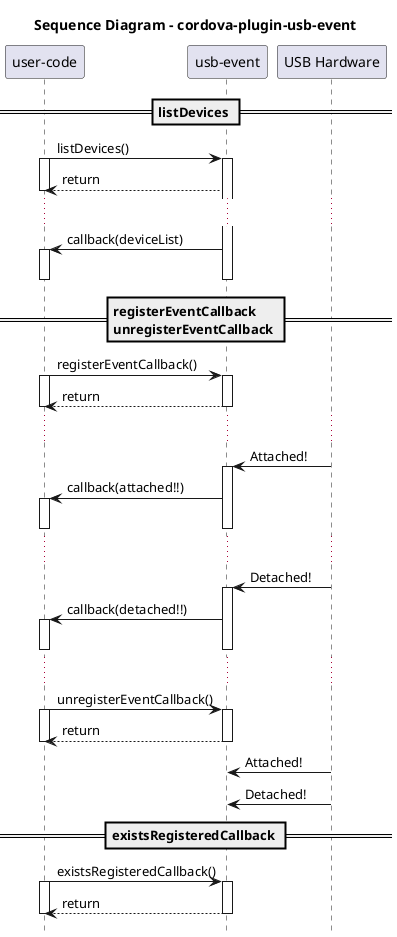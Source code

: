 @startuml sequence(cordova-plugin-usb-event)
hide footbox
title Sequence Diagram - cordova-plugin-usb-event

== listDevices ==

"user-code" as usercode -> "usb-event" as usbevent: listDevices()
activate usercode
activate usbevent
usbevent --> usercode: return
deactivate usercode

...

usbevent -> usercode: callback(deviceList)
activate usercode
deactivate usbevent
deactivate usercode

== registerEventCallback\nunregisterEventCallback ==

"user-code" as usercode -> "usb-event" as usbevent: registerEventCallback()
activate usercode
activate usbevent
usbevent --> usercode: return
deactivate usbevent
deactivate usercode

...

"USB Hardware" as usb -> usbevent: Attached!
activate usbevent
usbevent -> usercode: callback(attached!!)
activate usercode
deactivate usbevent
deactivate usercode

...

"USB Hardware" as usb -> usbevent: Detached!
activate usbevent
usbevent -> usercode: callback(detached!!)
activate usercode
deactivate usbevent
deactivate usercode

...

"user-code" as usercode -> "usb-event" as usbevent: unregisterEventCallback()
activate usercode
activate usbevent
usbevent --> usercode: return
deactivate usbevent
deactivate usercode

"USB Hardware" as usb -> usbevent: Attached!

"USB Hardware" as usb -> usbevent: Detached!

== existsRegisteredCallback ==

"user-code" as usercode -> "usb-event" as usbevent: existsRegisteredCallback()
activate usercode
activate usbevent
usbevent --> usercode: return
deactivate usbevent
deactivate usercode

@enduml